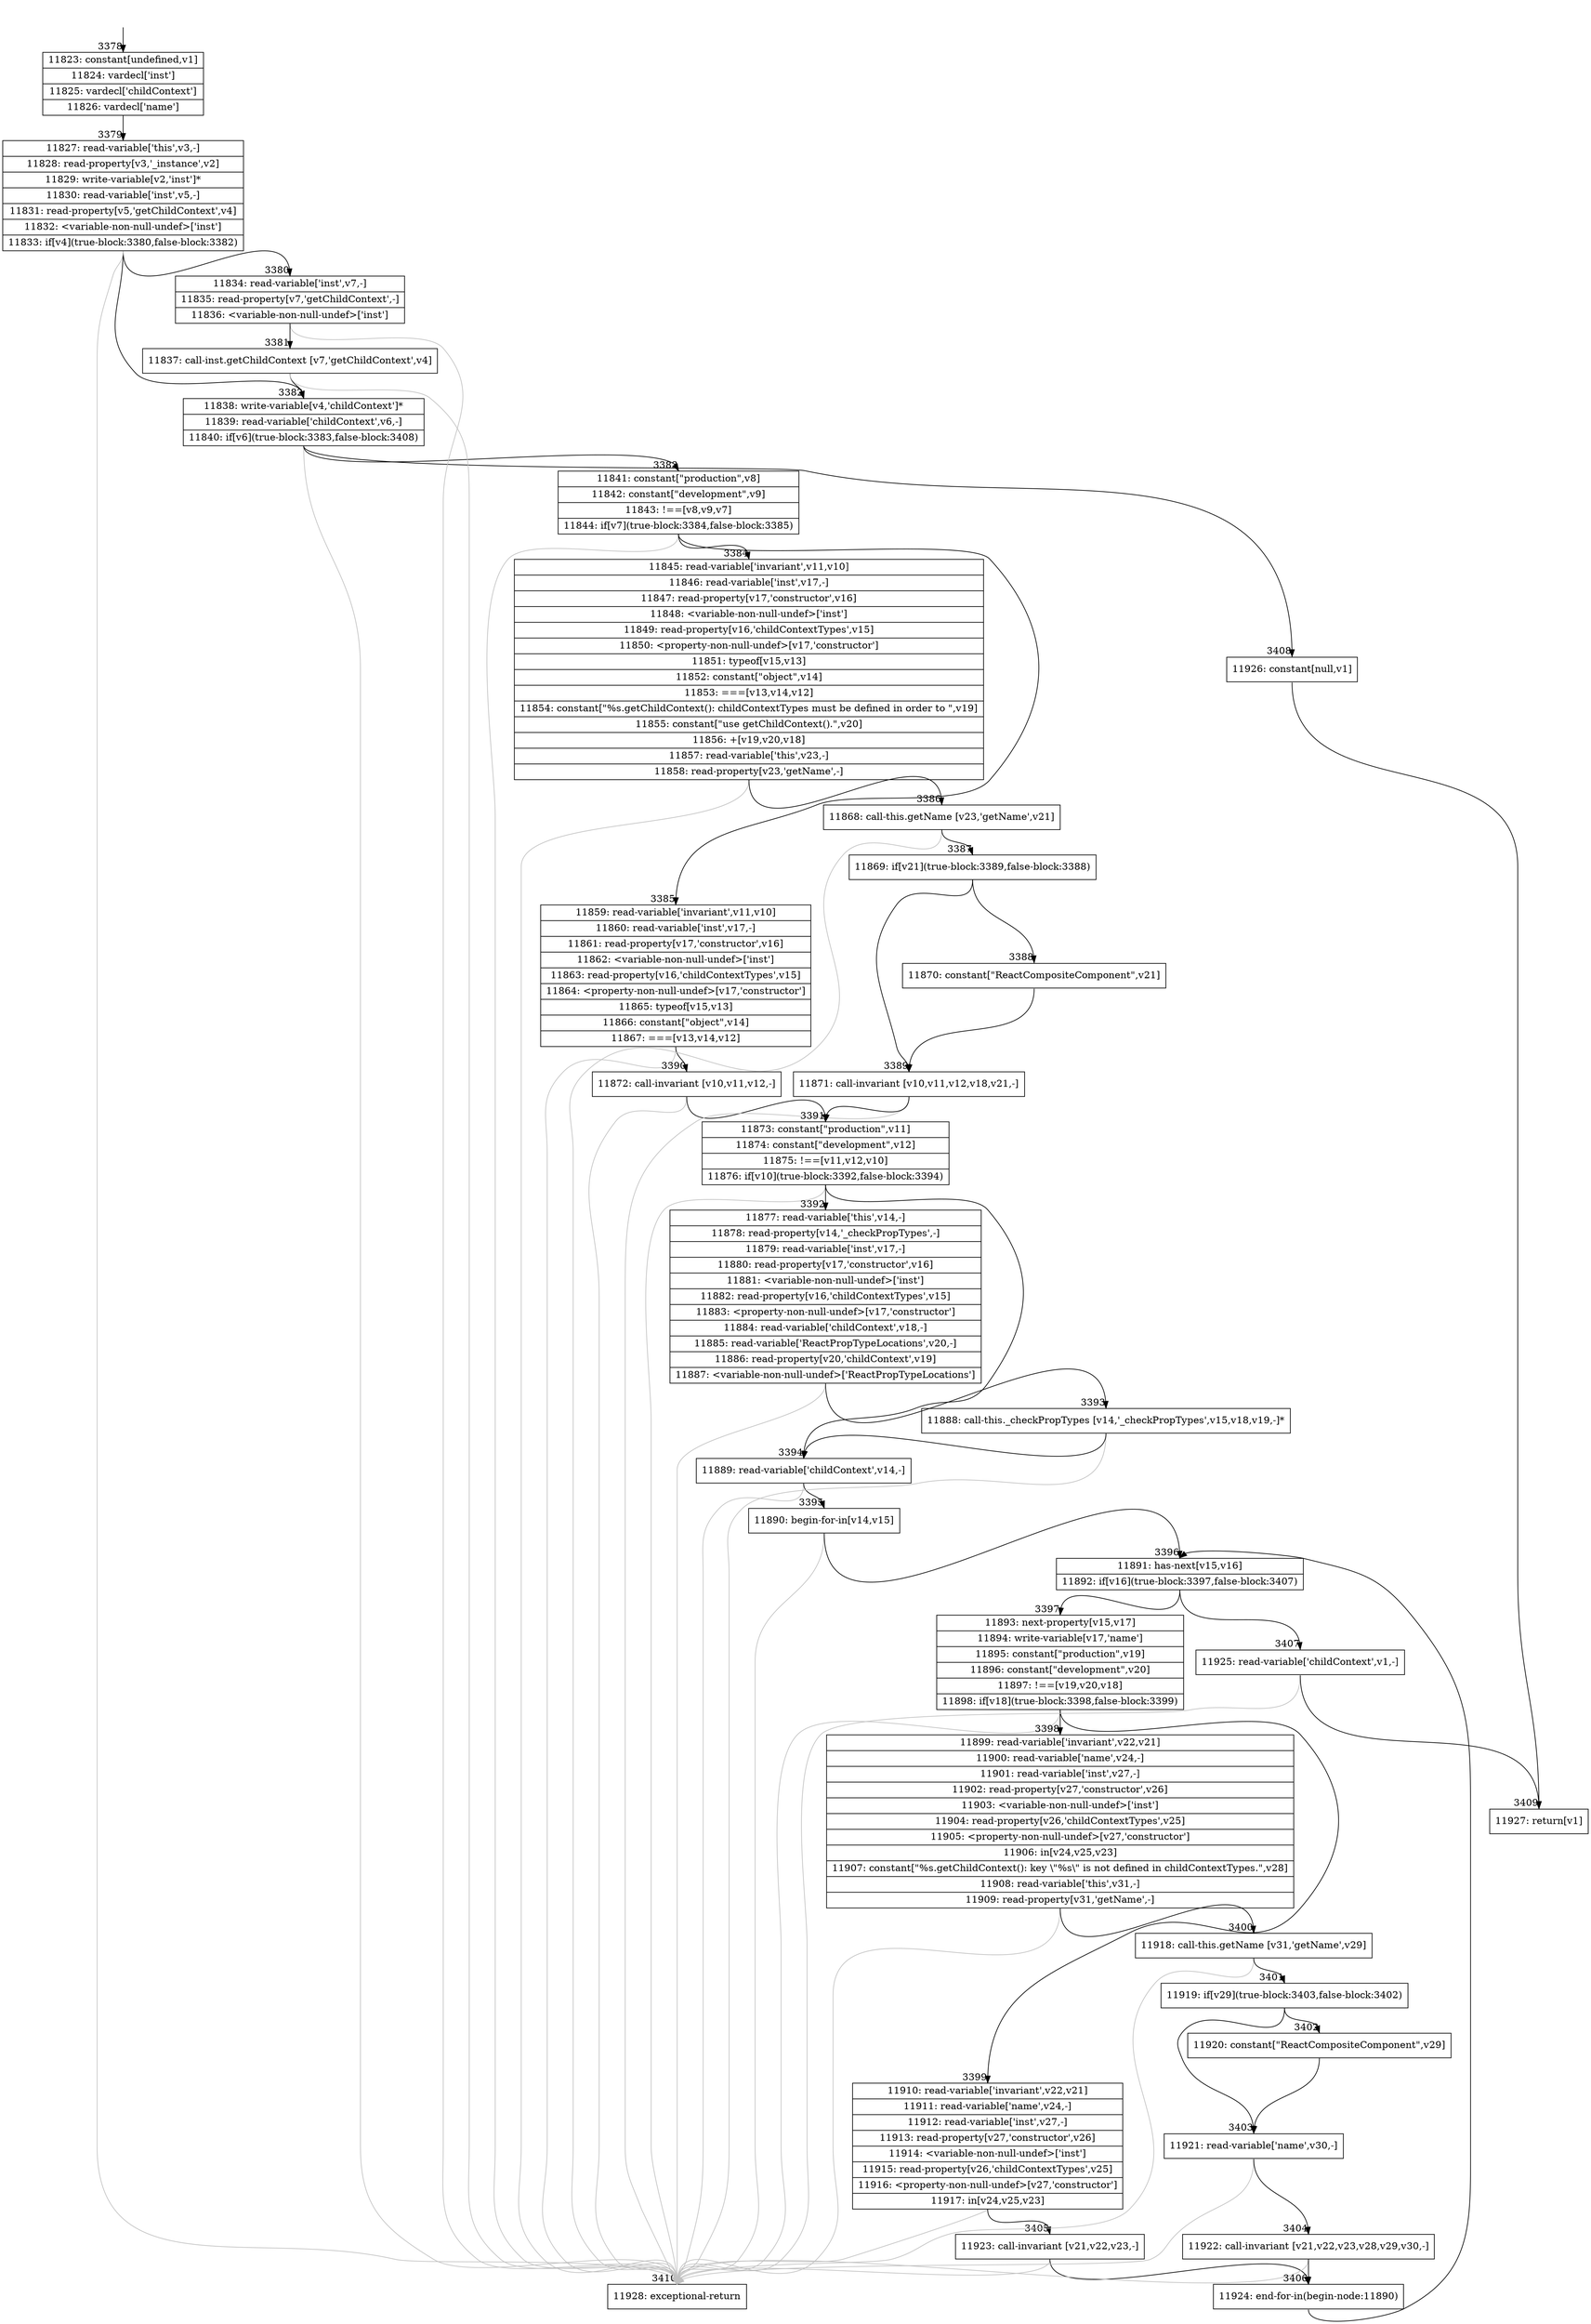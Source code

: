 digraph {
rankdir="TD"
BB_entry239[shape=none,label=""];
BB_entry239 -> BB3378 [tailport=s, headport=n, headlabel="    3378"]
BB3378 [shape=record label="{11823: constant[undefined,v1]|11824: vardecl['inst']|11825: vardecl['childContext']|11826: vardecl['name']}" ] 
BB3378 -> BB3379 [tailport=s, headport=n, headlabel="      3379"]
BB3379 [shape=record label="{11827: read-variable['this',v3,-]|11828: read-property[v3,'_instance',v2]|11829: write-variable[v2,'inst']*|11830: read-variable['inst',v5,-]|11831: read-property[v5,'getChildContext',v4]|11832: \<variable-non-null-undef\>['inst']|11833: if[v4](true-block:3380,false-block:3382)}" ] 
BB3379 -> BB3382 [tailport=s, headport=n, headlabel="      3382"]
BB3379 -> BB3380 [tailport=s, headport=n, headlabel="      3380"]
BB3379 -> BB3410 [tailport=s, headport=n, color=gray, headlabel="      3410"]
BB3380 [shape=record label="{11834: read-variable['inst',v7,-]|11835: read-property[v7,'getChildContext',-]|11836: \<variable-non-null-undef\>['inst']}" ] 
BB3380 -> BB3381 [tailport=s, headport=n, headlabel="      3381"]
BB3380 -> BB3410 [tailport=s, headport=n, color=gray]
BB3381 [shape=record label="{11837: call-inst.getChildContext [v7,'getChildContext',v4]}" ] 
BB3381 -> BB3382 [tailport=s, headport=n]
BB3381 -> BB3410 [tailport=s, headport=n, color=gray]
BB3382 [shape=record label="{11838: write-variable[v4,'childContext']*|11839: read-variable['childContext',v6,-]|11840: if[v6](true-block:3383,false-block:3408)}" ] 
BB3382 -> BB3383 [tailport=s, headport=n, headlabel="      3383"]
BB3382 -> BB3408 [tailport=s, headport=n, headlabel="      3408"]
BB3382 -> BB3410 [tailport=s, headport=n, color=gray]
BB3383 [shape=record label="{11841: constant[\"production\",v8]|11842: constant[\"development\",v9]|11843: !==[v8,v9,v7]|11844: if[v7](true-block:3384,false-block:3385)}" ] 
BB3383 -> BB3384 [tailport=s, headport=n, headlabel="      3384"]
BB3383 -> BB3385 [tailport=s, headport=n, headlabel="      3385"]
BB3383 -> BB3410 [tailport=s, headport=n, color=gray]
BB3384 [shape=record label="{11845: read-variable['invariant',v11,v10]|11846: read-variable['inst',v17,-]|11847: read-property[v17,'constructor',v16]|11848: \<variable-non-null-undef\>['inst']|11849: read-property[v16,'childContextTypes',v15]|11850: \<property-non-null-undef\>[v17,'constructor']|11851: typeof[v15,v13]|11852: constant[\"object\",v14]|11853: ===[v13,v14,v12]|11854: constant[\"%s.getChildContext(): childContextTypes must be defined in order to \",v19]|11855: constant[\"use getChildContext().\",v20]|11856: +[v19,v20,v18]|11857: read-variable['this',v23,-]|11858: read-property[v23,'getName',-]}" ] 
BB3384 -> BB3386 [tailport=s, headport=n, headlabel="      3386"]
BB3384 -> BB3410 [tailport=s, headport=n, color=gray]
BB3385 [shape=record label="{11859: read-variable['invariant',v11,v10]|11860: read-variable['inst',v17,-]|11861: read-property[v17,'constructor',v16]|11862: \<variable-non-null-undef\>['inst']|11863: read-property[v16,'childContextTypes',v15]|11864: \<property-non-null-undef\>[v17,'constructor']|11865: typeof[v15,v13]|11866: constant[\"object\",v14]|11867: ===[v13,v14,v12]}" ] 
BB3385 -> BB3390 [tailport=s, headport=n, headlabel="      3390"]
BB3385 -> BB3410 [tailport=s, headport=n, color=gray]
BB3386 [shape=record label="{11868: call-this.getName [v23,'getName',v21]}" ] 
BB3386 -> BB3387 [tailport=s, headport=n, headlabel="      3387"]
BB3386 -> BB3410 [tailport=s, headport=n, color=gray]
BB3387 [shape=record label="{11869: if[v21](true-block:3389,false-block:3388)}" ] 
BB3387 -> BB3389 [tailport=s, headport=n, headlabel="      3389"]
BB3387 -> BB3388 [tailport=s, headport=n, headlabel="      3388"]
BB3388 [shape=record label="{11870: constant[\"ReactCompositeComponent\",v21]}" ] 
BB3388 -> BB3389 [tailport=s, headport=n]
BB3389 [shape=record label="{11871: call-invariant [v10,v11,v12,v18,v21,-]}" ] 
BB3389 -> BB3391 [tailport=s, headport=n, headlabel="      3391"]
BB3389 -> BB3410 [tailport=s, headport=n, color=gray]
BB3390 [shape=record label="{11872: call-invariant [v10,v11,v12,-]}" ] 
BB3390 -> BB3391 [tailport=s, headport=n]
BB3390 -> BB3410 [tailport=s, headport=n, color=gray]
BB3391 [shape=record label="{11873: constant[\"production\",v11]|11874: constant[\"development\",v12]|11875: !==[v11,v12,v10]|11876: if[v10](true-block:3392,false-block:3394)}" ] 
BB3391 -> BB3392 [tailport=s, headport=n, headlabel="      3392"]
BB3391 -> BB3394 [tailport=s, headport=n, headlabel="      3394"]
BB3391 -> BB3410 [tailport=s, headport=n, color=gray]
BB3392 [shape=record label="{11877: read-variable['this',v14,-]|11878: read-property[v14,'_checkPropTypes',-]|11879: read-variable['inst',v17,-]|11880: read-property[v17,'constructor',v16]|11881: \<variable-non-null-undef\>['inst']|11882: read-property[v16,'childContextTypes',v15]|11883: \<property-non-null-undef\>[v17,'constructor']|11884: read-variable['childContext',v18,-]|11885: read-variable['ReactPropTypeLocations',v20,-]|11886: read-property[v20,'childContext',v19]|11887: \<variable-non-null-undef\>['ReactPropTypeLocations']}" ] 
BB3392 -> BB3393 [tailport=s, headport=n, headlabel="      3393"]
BB3392 -> BB3410 [tailport=s, headport=n, color=gray]
BB3393 [shape=record label="{11888: call-this._checkPropTypes [v14,'_checkPropTypes',v15,v18,v19,-]*}" ] 
BB3393 -> BB3394 [tailport=s, headport=n]
BB3393 -> BB3410 [tailport=s, headport=n, color=gray]
BB3394 [shape=record label="{11889: read-variable['childContext',v14,-]}" ] 
BB3394 -> BB3395 [tailport=s, headport=n, headlabel="      3395"]
BB3394 -> BB3410 [tailport=s, headport=n, color=gray]
BB3395 [shape=record label="{11890: begin-for-in[v14,v15]}" ] 
BB3395 -> BB3396 [tailport=s, headport=n, headlabel="      3396"]
BB3395 -> BB3410 [tailport=s, headport=n, color=gray]
BB3396 [shape=record label="{11891: has-next[v15,v16]|11892: if[v16](true-block:3397,false-block:3407)}" ] 
BB3396 -> BB3397 [tailport=s, headport=n, headlabel="      3397"]
BB3396 -> BB3407 [tailport=s, headport=n, headlabel="      3407"]
BB3397 [shape=record label="{11893: next-property[v15,v17]|11894: write-variable[v17,'name']|11895: constant[\"production\",v19]|11896: constant[\"development\",v20]|11897: !==[v19,v20,v18]|11898: if[v18](true-block:3398,false-block:3399)}" ] 
BB3397 -> BB3398 [tailport=s, headport=n, headlabel="      3398"]
BB3397 -> BB3399 [tailport=s, headport=n, headlabel="      3399"]
BB3397 -> BB3410 [tailport=s, headport=n, color=gray]
BB3398 [shape=record label="{11899: read-variable['invariant',v22,v21]|11900: read-variable['name',v24,-]|11901: read-variable['inst',v27,-]|11902: read-property[v27,'constructor',v26]|11903: \<variable-non-null-undef\>['inst']|11904: read-property[v26,'childContextTypes',v25]|11905: \<property-non-null-undef\>[v27,'constructor']|11906: in[v24,v25,v23]|11907: constant[\"%s.getChildContext(): key \\\"%s\\\" is not defined in childContextTypes.\",v28]|11908: read-variable['this',v31,-]|11909: read-property[v31,'getName',-]}" ] 
BB3398 -> BB3400 [tailport=s, headport=n, headlabel="      3400"]
BB3398 -> BB3410 [tailport=s, headport=n, color=gray]
BB3399 [shape=record label="{11910: read-variable['invariant',v22,v21]|11911: read-variable['name',v24,-]|11912: read-variable['inst',v27,-]|11913: read-property[v27,'constructor',v26]|11914: \<variable-non-null-undef\>['inst']|11915: read-property[v26,'childContextTypes',v25]|11916: \<property-non-null-undef\>[v27,'constructor']|11917: in[v24,v25,v23]}" ] 
BB3399 -> BB3405 [tailport=s, headport=n, headlabel="      3405"]
BB3399 -> BB3410 [tailport=s, headport=n, color=gray]
BB3400 [shape=record label="{11918: call-this.getName [v31,'getName',v29]}" ] 
BB3400 -> BB3401 [tailport=s, headport=n, headlabel="      3401"]
BB3400 -> BB3410 [tailport=s, headport=n, color=gray]
BB3401 [shape=record label="{11919: if[v29](true-block:3403,false-block:3402)}" ] 
BB3401 -> BB3403 [tailport=s, headport=n, headlabel="      3403"]
BB3401 -> BB3402 [tailport=s, headport=n, headlabel="      3402"]
BB3402 [shape=record label="{11920: constant[\"ReactCompositeComponent\",v29]}" ] 
BB3402 -> BB3403 [tailport=s, headport=n]
BB3403 [shape=record label="{11921: read-variable['name',v30,-]}" ] 
BB3403 -> BB3404 [tailport=s, headport=n, headlabel="      3404"]
BB3403 -> BB3410 [tailport=s, headport=n, color=gray]
BB3404 [shape=record label="{11922: call-invariant [v21,v22,v23,v28,v29,v30,-]}" ] 
BB3404 -> BB3406 [tailport=s, headport=n, headlabel="      3406"]
BB3404 -> BB3410 [tailport=s, headport=n, color=gray]
BB3405 [shape=record label="{11923: call-invariant [v21,v22,v23,-]}" ] 
BB3405 -> BB3406 [tailport=s, headport=n]
BB3405 -> BB3410 [tailport=s, headport=n, color=gray]
BB3406 [shape=record label="{11924: end-for-in(begin-node:11890)}" ] 
BB3406 -> BB3396 [tailport=s, headport=n]
BB3407 [shape=record label="{11925: read-variable['childContext',v1,-]}" ] 
BB3407 -> BB3409 [tailport=s, headport=n, headlabel="      3409"]
BB3407 -> BB3410 [tailport=s, headport=n, color=gray]
BB3408 [shape=record label="{11926: constant[null,v1]}" ] 
BB3408 -> BB3409 [tailport=s, headport=n]
BB3409 [shape=record label="{11927: return[v1]}" ] 
BB3410 [shape=record label="{11928: exceptional-return}" ] 
//#$~ 6594
}

